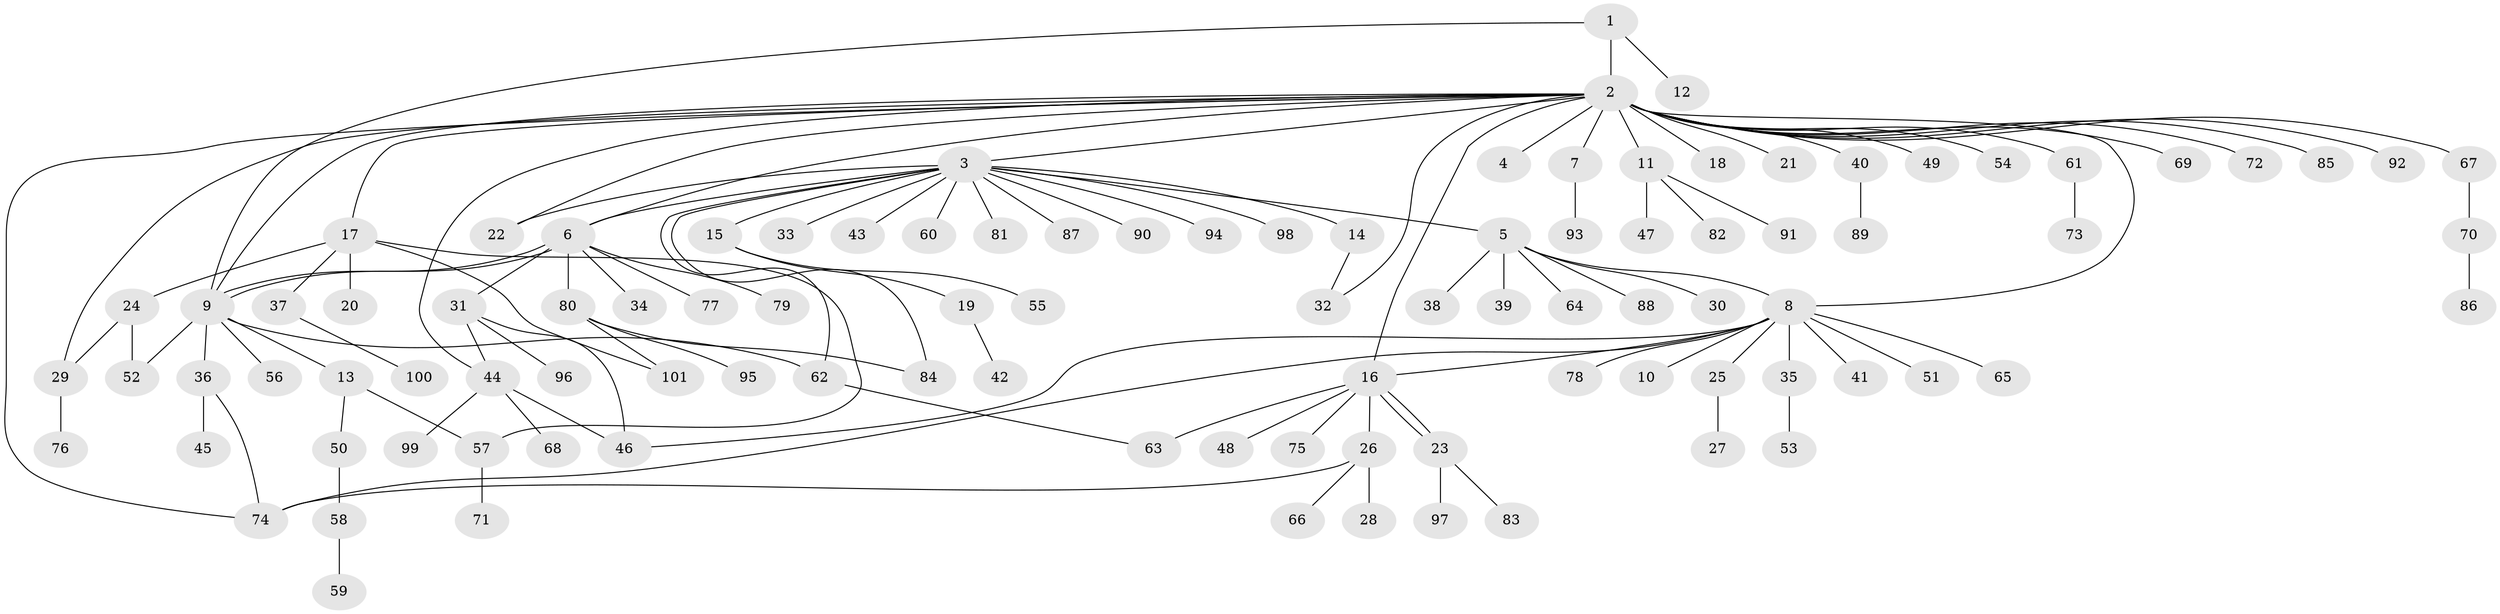 // Generated by graph-tools (version 1.1) at 2025/01/03/09/25 03:01:39]
// undirected, 101 vertices, 122 edges
graph export_dot {
graph [start="1"]
  node [color=gray90,style=filled];
  1;
  2;
  3;
  4;
  5;
  6;
  7;
  8;
  9;
  10;
  11;
  12;
  13;
  14;
  15;
  16;
  17;
  18;
  19;
  20;
  21;
  22;
  23;
  24;
  25;
  26;
  27;
  28;
  29;
  30;
  31;
  32;
  33;
  34;
  35;
  36;
  37;
  38;
  39;
  40;
  41;
  42;
  43;
  44;
  45;
  46;
  47;
  48;
  49;
  50;
  51;
  52;
  53;
  54;
  55;
  56;
  57;
  58;
  59;
  60;
  61;
  62;
  63;
  64;
  65;
  66;
  67;
  68;
  69;
  70;
  71;
  72;
  73;
  74;
  75;
  76;
  77;
  78;
  79;
  80;
  81;
  82;
  83;
  84;
  85;
  86;
  87;
  88;
  89;
  90;
  91;
  92;
  93;
  94;
  95;
  96;
  97;
  98;
  99;
  100;
  101;
  1 -- 2;
  1 -- 9;
  1 -- 12;
  2 -- 3;
  2 -- 4;
  2 -- 6;
  2 -- 7;
  2 -- 8;
  2 -- 9;
  2 -- 11;
  2 -- 16;
  2 -- 17;
  2 -- 18;
  2 -- 21;
  2 -- 22;
  2 -- 29;
  2 -- 32;
  2 -- 40;
  2 -- 44;
  2 -- 49;
  2 -- 54;
  2 -- 61;
  2 -- 67;
  2 -- 69;
  2 -- 72;
  2 -- 74;
  2 -- 85;
  2 -- 92;
  3 -- 5;
  3 -- 6;
  3 -- 14;
  3 -- 15;
  3 -- 22;
  3 -- 33;
  3 -- 43;
  3 -- 60;
  3 -- 62;
  3 -- 81;
  3 -- 84;
  3 -- 87;
  3 -- 90;
  3 -- 94;
  3 -- 98;
  5 -- 8;
  5 -- 30;
  5 -- 38;
  5 -- 39;
  5 -- 64;
  5 -- 88;
  6 -- 9;
  6 -- 9;
  6 -- 31;
  6 -- 34;
  6 -- 77;
  6 -- 79;
  6 -- 80;
  7 -- 93;
  8 -- 10;
  8 -- 16;
  8 -- 25;
  8 -- 35;
  8 -- 41;
  8 -- 46;
  8 -- 51;
  8 -- 65;
  8 -- 74;
  8 -- 78;
  9 -- 13;
  9 -- 36;
  9 -- 52;
  9 -- 56;
  9 -- 62;
  11 -- 47;
  11 -- 82;
  11 -- 91;
  13 -- 50;
  13 -- 57;
  14 -- 32;
  15 -- 19;
  15 -- 55;
  16 -- 23;
  16 -- 23;
  16 -- 26;
  16 -- 48;
  16 -- 63;
  16 -- 75;
  17 -- 20;
  17 -- 24;
  17 -- 37;
  17 -- 57;
  17 -- 101;
  19 -- 42;
  23 -- 83;
  23 -- 97;
  24 -- 29;
  24 -- 52;
  25 -- 27;
  26 -- 28;
  26 -- 66;
  26 -- 74;
  29 -- 76;
  31 -- 44;
  31 -- 46;
  31 -- 96;
  35 -- 53;
  36 -- 45;
  36 -- 74;
  37 -- 100;
  40 -- 89;
  44 -- 46;
  44 -- 68;
  44 -- 99;
  50 -- 58;
  57 -- 71;
  58 -- 59;
  61 -- 73;
  62 -- 63;
  67 -- 70;
  70 -- 86;
  80 -- 84;
  80 -- 95;
  80 -- 101;
}
